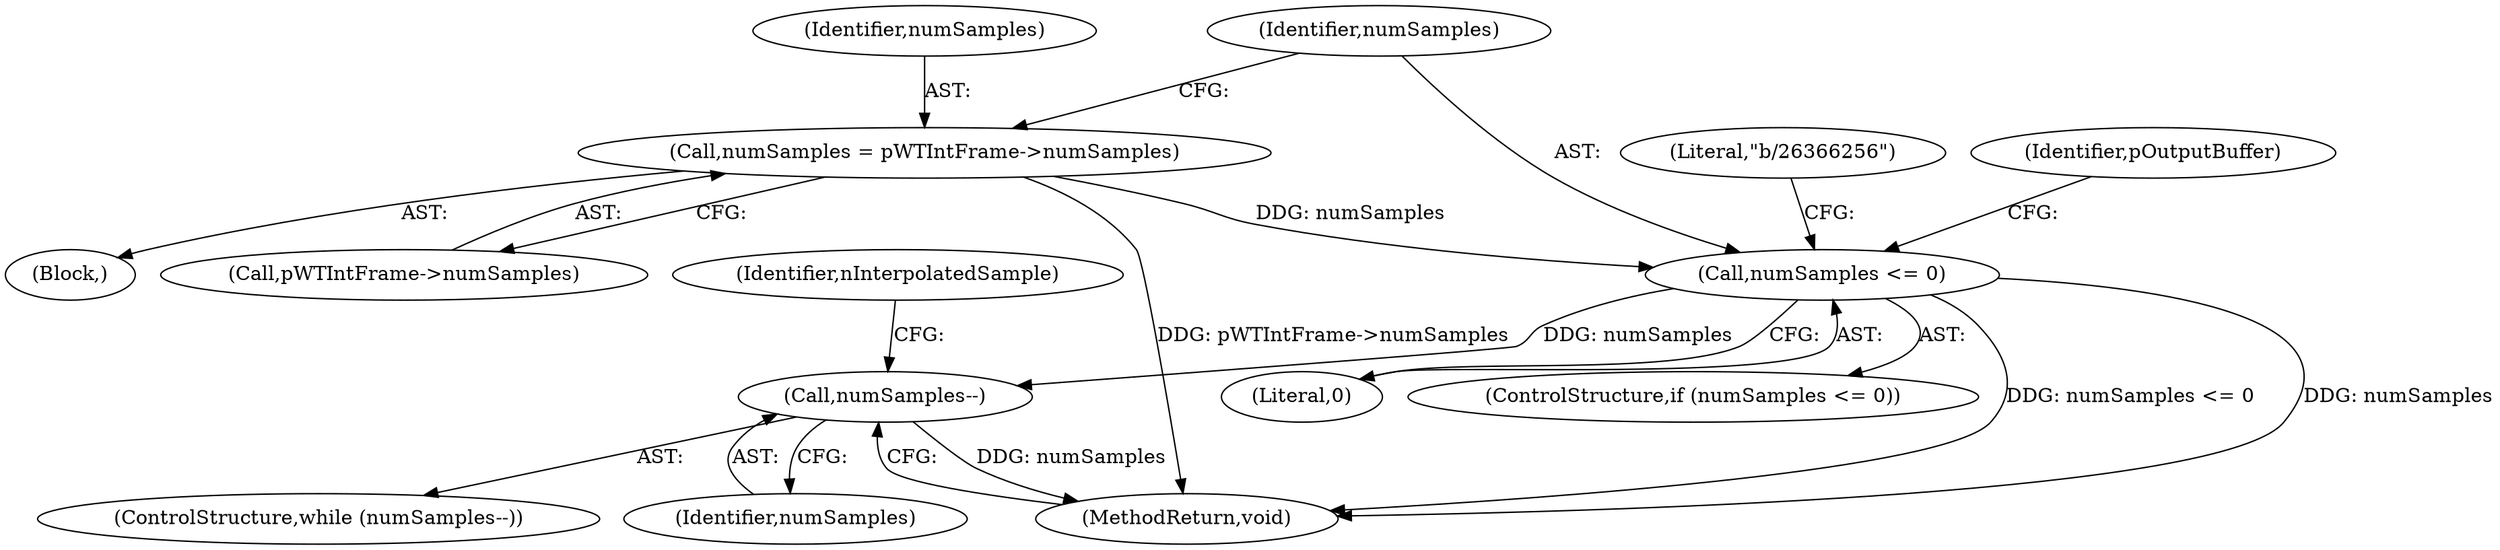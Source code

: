 digraph "0_Android_24d7c408c52143bce7b49de82f3913fd8d1219cf_2@pointer" {
"1000116" [label="(Call,numSamples = pWTIntFrame->numSamples)"];
"1000122" [label="(Call,numSamples <= 0)"];
"1000163" [label="(Call,numSamples--)"];
"1000122" [label="(Call,numSamples <= 0)"];
"1000240" [label="(MethodReturn,void)"];
"1000162" [label="(ControlStructure,while (numSamples--))"];
"1000167" [label="(Identifier,nInterpolatedSample)"];
"1000127" [label="(Literal,\"b/26366256\")"];
"1000121" [label="(ControlStructure,if (numSamples <= 0))"];
"1000133" [label="(Identifier,pOutputBuffer)"];
"1000109" [label="(Block,)"];
"1000116" [label="(Call,numSamples = pWTIntFrame->numSamples)"];
"1000163" [label="(Call,numSamples--)"];
"1000164" [label="(Identifier,numSamples)"];
"1000118" [label="(Call,pWTIntFrame->numSamples)"];
"1000123" [label="(Identifier,numSamples)"];
"1000124" [label="(Literal,0)"];
"1000117" [label="(Identifier,numSamples)"];
"1000116" -> "1000109"  [label="AST: "];
"1000116" -> "1000118"  [label="CFG: "];
"1000117" -> "1000116"  [label="AST: "];
"1000118" -> "1000116"  [label="AST: "];
"1000123" -> "1000116"  [label="CFG: "];
"1000116" -> "1000240"  [label="DDG: pWTIntFrame->numSamples"];
"1000116" -> "1000122"  [label="DDG: numSamples"];
"1000122" -> "1000121"  [label="AST: "];
"1000122" -> "1000124"  [label="CFG: "];
"1000123" -> "1000122"  [label="AST: "];
"1000124" -> "1000122"  [label="AST: "];
"1000127" -> "1000122"  [label="CFG: "];
"1000133" -> "1000122"  [label="CFG: "];
"1000122" -> "1000240"  [label="DDG: numSamples"];
"1000122" -> "1000240"  [label="DDG: numSamples <= 0"];
"1000122" -> "1000163"  [label="DDG: numSamples"];
"1000163" -> "1000162"  [label="AST: "];
"1000163" -> "1000164"  [label="CFG: "];
"1000164" -> "1000163"  [label="AST: "];
"1000167" -> "1000163"  [label="CFG: "];
"1000240" -> "1000163"  [label="CFG: "];
"1000163" -> "1000240"  [label="DDG: numSamples"];
}
